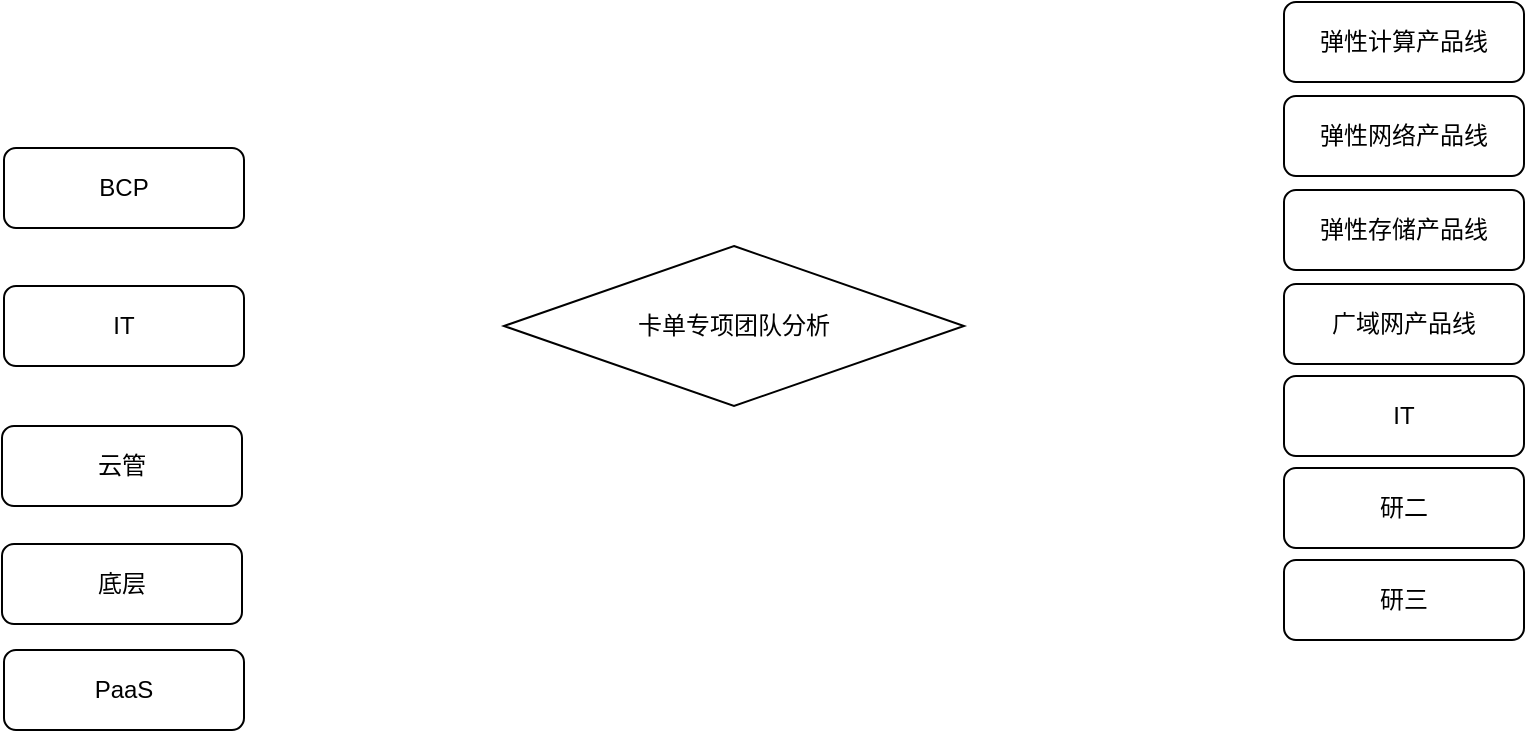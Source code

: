 <mxfile version="22.1.8" type="github">
  <diagram id="C5RBs43oDa-KdzZeNtuy" name="Page-1">
    <mxGraphModel dx="1183" dy="819" grid="1" gridSize="10" guides="1" tooltips="1" connect="1" arrows="1" fold="1" page="1" pageScale="1" pageWidth="827" pageHeight="1169" math="0" shadow="0">
      <root>
        <mxCell id="WIyWlLk6GJQsqaUBKTNV-0" />
        <mxCell id="WIyWlLk6GJQsqaUBKTNV-1" parent="WIyWlLk6GJQsqaUBKTNV-0" />
        <mxCell id="WIyWlLk6GJQsqaUBKTNV-3" value="BCP" style="rounded=1;whiteSpace=wrap;html=1;fontSize=12;glass=0;strokeWidth=1;shadow=0;" parent="WIyWlLk6GJQsqaUBKTNV-1" vertex="1">
          <mxGeometry x="40" y="550" width="120" height="40" as="geometry" />
        </mxCell>
        <mxCell id="JjgIHSy9HcxPrEKhw1Sr-0" value="IT" style="rounded=1;whiteSpace=wrap;html=1;fontSize=12;glass=0;strokeWidth=1;shadow=0;" parent="WIyWlLk6GJQsqaUBKTNV-1" vertex="1">
          <mxGeometry x="40" y="619" width="120" height="40" as="geometry" />
        </mxCell>
        <mxCell id="JjgIHSy9HcxPrEKhw1Sr-1" value="云管" style="rounded=1;whiteSpace=wrap;html=1;fontSize=12;glass=0;strokeWidth=1;shadow=0;" parent="WIyWlLk6GJQsqaUBKTNV-1" vertex="1">
          <mxGeometry x="39" y="689" width="120" height="40" as="geometry" />
        </mxCell>
        <mxCell id="JjgIHSy9HcxPrEKhw1Sr-2" value="卡单专项团队分析" style="rhombus;whiteSpace=wrap;html=1;" parent="WIyWlLk6GJQsqaUBKTNV-1" vertex="1">
          <mxGeometry x="290" y="599" width="230" height="80" as="geometry" />
        </mxCell>
        <mxCell id="JjgIHSy9HcxPrEKhw1Sr-3" value="弹性计算产品线" style="rounded=1;whiteSpace=wrap;html=1;fontSize=12;glass=0;strokeWidth=1;shadow=0;" parent="WIyWlLk6GJQsqaUBKTNV-1" vertex="1">
          <mxGeometry x="680" y="477" width="120" height="40" as="geometry" />
        </mxCell>
        <mxCell id="JjgIHSy9HcxPrEKhw1Sr-4" value="弹性网络产品线" style="rounded=1;whiteSpace=wrap;html=1;fontSize=12;glass=0;strokeWidth=1;shadow=0;" parent="WIyWlLk6GJQsqaUBKTNV-1" vertex="1">
          <mxGeometry x="680" y="524" width="120" height="40" as="geometry" />
        </mxCell>
        <mxCell id="JjgIHSy9HcxPrEKhw1Sr-5" value="弹性存储产品线" style="rounded=1;whiteSpace=wrap;html=1;fontSize=12;glass=0;strokeWidth=1;shadow=0;" parent="WIyWlLk6GJQsqaUBKTNV-1" vertex="1">
          <mxGeometry x="680" y="571" width="120" height="40" as="geometry" />
        </mxCell>
        <mxCell id="JjgIHSy9HcxPrEKhw1Sr-6" value="广域网产品线" style="rounded=1;whiteSpace=wrap;html=1;fontSize=12;glass=0;strokeWidth=1;shadow=0;" parent="WIyWlLk6GJQsqaUBKTNV-1" vertex="1">
          <mxGeometry x="680" y="618" width="120" height="40" as="geometry" />
        </mxCell>
        <mxCell id="JjgIHSy9HcxPrEKhw1Sr-7" value="IT" style="rounded=1;whiteSpace=wrap;html=1;fontSize=12;glass=0;strokeWidth=1;shadow=0;" parent="WIyWlLk6GJQsqaUBKTNV-1" vertex="1">
          <mxGeometry x="680" y="664" width="120" height="40" as="geometry" />
        </mxCell>
        <mxCell id="JjgIHSy9HcxPrEKhw1Sr-8" value="研二" style="rounded=1;whiteSpace=wrap;html=1;fontSize=12;glass=0;strokeWidth=1;shadow=0;" parent="WIyWlLk6GJQsqaUBKTNV-1" vertex="1">
          <mxGeometry x="680" y="710" width="120" height="40" as="geometry" />
        </mxCell>
        <mxCell id="JjgIHSy9HcxPrEKhw1Sr-9" value="研三" style="rounded=1;whiteSpace=wrap;html=1;fontSize=12;glass=0;strokeWidth=1;shadow=0;" parent="WIyWlLk6GJQsqaUBKTNV-1" vertex="1">
          <mxGeometry x="680" y="756" width="120" height="40" as="geometry" />
        </mxCell>
        <mxCell id="OgwuKO6jfZUDlC_-DWIv-4" value="底层" style="rounded=1;whiteSpace=wrap;html=1;fontSize=12;glass=0;strokeWidth=1;shadow=0;" vertex="1" parent="WIyWlLk6GJQsqaUBKTNV-1">
          <mxGeometry x="39" y="748" width="120" height="40" as="geometry" />
        </mxCell>
        <mxCell id="OgwuKO6jfZUDlC_-DWIv-5" value="PaaS" style="rounded=1;whiteSpace=wrap;html=1;fontSize=12;glass=0;strokeWidth=1;shadow=0;" vertex="1" parent="WIyWlLk6GJQsqaUBKTNV-1">
          <mxGeometry x="40" y="801" width="120" height="40" as="geometry" />
        </mxCell>
      </root>
    </mxGraphModel>
  </diagram>
</mxfile>
